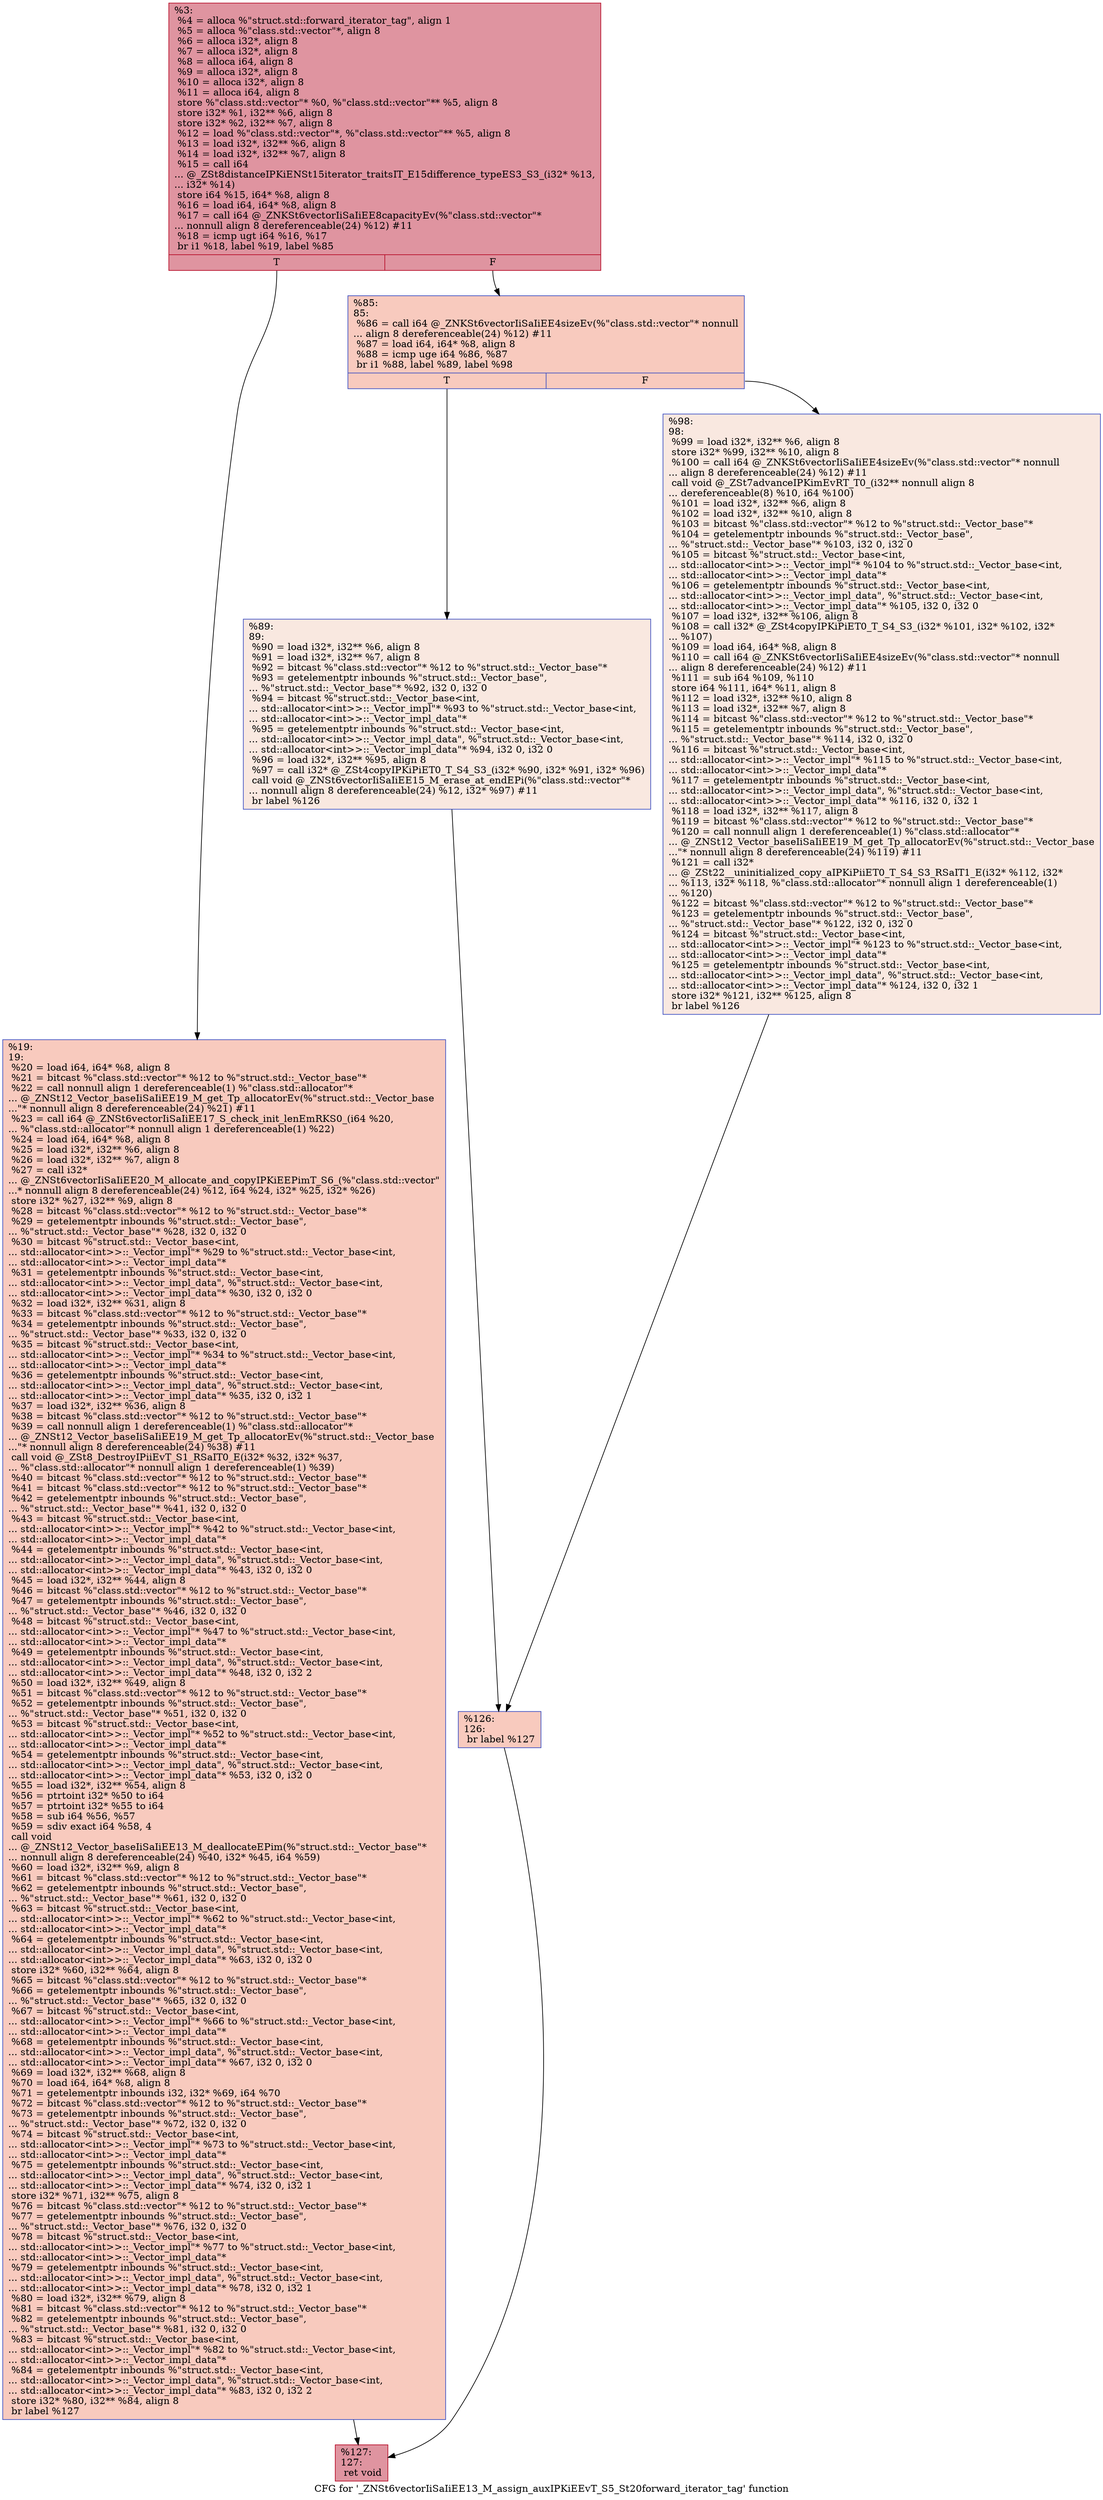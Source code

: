 digraph "CFG for '_ZNSt6vectorIiSaIiEE13_M_assign_auxIPKiEEvT_S5_St20forward_iterator_tag' function" {
	label="CFG for '_ZNSt6vectorIiSaIiEE13_M_assign_auxIPKiEEvT_S5_St20forward_iterator_tag' function";

	Node0x5617d7828e20 [shape=record,color="#b70d28ff", style=filled, fillcolor="#b70d2870",label="{%3:\l  %4 = alloca %\"struct.std::forward_iterator_tag\", align 1\l  %5 = alloca %\"class.std::vector\"*, align 8\l  %6 = alloca i32*, align 8\l  %7 = alloca i32*, align 8\l  %8 = alloca i64, align 8\l  %9 = alloca i32*, align 8\l  %10 = alloca i32*, align 8\l  %11 = alloca i64, align 8\l  store %\"class.std::vector\"* %0, %\"class.std::vector\"** %5, align 8\l  store i32* %1, i32** %6, align 8\l  store i32* %2, i32** %7, align 8\l  %12 = load %\"class.std::vector\"*, %\"class.std::vector\"** %5, align 8\l  %13 = load i32*, i32** %6, align 8\l  %14 = load i32*, i32** %7, align 8\l  %15 = call i64\l... @_ZSt8distanceIPKiENSt15iterator_traitsIT_E15difference_typeES3_S3_(i32* %13,\l... i32* %14)\l  store i64 %15, i64* %8, align 8\l  %16 = load i64, i64* %8, align 8\l  %17 = call i64 @_ZNKSt6vectorIiSaIiEE8capacityEv(%\"class.std::vector\"*\l... nonnull align 8 dereferenceable(24) %12) #11\l  %18 = icmp ugt i64 %16, %17\l  br i1 %18, label %19, label %85\l|{<s0>T|<s1>F}}"];
	Node0x5617d7828e20:s0 -> Node0x5617d782a330;
	Node0x5617d7828e20:s1 -> Node0x5617d782a380;
	Node0x5617d782a330 [shape=record,color="#3d50c3ff", style=filled, fillcolor="#ef886b70",label="{%19:\l19:                                               \l  %20 = load i64, i64* %8, align 8\l  %21 = bitcast %\"class.std::vector\"* %12 to %\"struct.std::_Vector_base\"*\l  %22 = call nonnull align 1 dereferenceable(1) %\"class.std::allocator\"*\l... @_ZNSt12_Vector_baseIiSaIiEE19_M_get_Tp_allocatorEv(%\"struct.std::_Vector_base\l...\"* nonnull align 8 dereferenceable(24) %21) #11\l  %23 = call i64 @_ZNSt6vectorIiSaIiEE17_S_check_init_lenEmRKS0_(i64 %20,\l... %\"class.std::allocator\"* nonnull align 1 dereferenceable(1) %22)\l  %24 = load i64, i64* %8, align 8\l  %25 = load i32*, i32** %6, align 8\l  %26 = load i32*, i32** %7, align 8\l  %27 = call i32*\l... @_ZNSt6vectorIiSaIiEE20_M_allocate_and_copyIPKiEEPimT_S6_(%\"class.std::vector\"\l...* nonnull align 8 dereferenceable(24) %12, i64 %24, i32* %25, i32* %26)\l  store i32* %27, i32** %9, align 8\l  %28 = bitcast %\"class.std::vector\"* %12 to %\"struct.std::_Vector_base\"*\l  %29 = getelementptr inbounds %\"struct.std::_Vector_base\",\l... %\"struct.std::_Vector_base\"* %28, i32 0, i32 0\l  %30 = bitcast %\"struct.std::_Vector_base\<int,\l... std::allocator\<int\>\>::_Vector_impl\"* %29 to %\"struct.std::_Vector_base\<int,\l... std::allocator\<int\>\>::_Vector_impl_data\"*\l  %31 = getelementptr inbounds %\"struct.std::_Vector_base\<int,\l... std::allocator\<int\>\>::_Vector_impl_data\", %\"struct.std::_Vector_base\<int,\l... std::allocator\<int\>\>::_Vector_impl_data\"* %30, i32 0, i32 0\l  %32 = load i32*, i32** %31, align 8\l  %33 = bitcast %\"class.std::vector\"* %12 to %\"struct.std::_Vector_base\"*\l  %34 = getelementptr inbounds %\"struct.std::_Vector_base\",\l... %\"struct.std::_Vector_base\"* %33, i32 0, i32 0\l  %35 = bitcast %\"struct.std::_Vector_base\<int,\l... std::allocator\<int\>\>::_Vector_impl\"* %34 to %\"struct.std::_Vector_base\<int,\l... std::allocator\<int\>\>::_Vector_impl_data\"*\l  %36 = getelementptr inbounds %\"struct.std::_Vector_base\<int,\l... std::allocator\<int\>\>::_Vector_impl_data\", %\"struct.std::_Vector_base\<int,\l... std::allocator\<int\>\>::_Vector_impl_data\"* %35, i32 0, i32 1\l  %37 = load i32*, i32** %36, align 8\l  %38 = bitcast %\"class.std::vector\"* %12 to %\"struct.std::_Vector_base\"*\l  %39 = call nonnull align 1 dereferenceable(1) %\"class.std::allocator\"*\l... @_ZNSt12_Vector_baseIiSaIiEE19_M_get_Tp_allocatorEv(%\"struct.std::_Vector_base\l...\"* nonnull align 8 dereferenceable(24) %38) #11\l  call void @_ZSt8_DestroyIPiiEvT_S1_RSaIT0_E(i32* %32, i32* %37,\l... %\"class.std::allocator\"* nonnull align 1 dereferenceable(1) %39)\l  %40 = bitcast %\"class.std::vector\"* %12 to %\"struct.std::_Vector_base\"*\l  %41 = bitcast %\"class.std::vector\"* %12 to %\"struct.std::_Vector_base\"*\l  %42 = getelementptr inbounds %\"struct.std::_Vector_base\",\l... %\"struct.std::_Vector_base\"* %41, i32 0, i32 0\l  %43 = bitcast %\"struct.std::_Vector_base\<int,\l... std::allocator\<int\>\>::_Vector_impl\"* %42 to %\"struct.std::_Vector_base\<int,\l... std::allocator\<int\>\>::_Vector_impl_data\"*\l  %44 = getelementptr inbounds %\"struct.std::_Vector_base\<int,\l... std::allocator\<int\>\>::_Vector_impl_data\", %\"struct.std::_Vector_base\<int,\l... std::allocator\<int\>\>::_Vector_impl_data\"* %43, i32 0, i32 0\l  %45 = load i32*, i32** %44, align 8\l  %46 = bitcast %\"class.std::vector\"* %12 to %\"struct.std::_Vector_base\"*\l  %47 = getelementptr inbounds %\"struct.std::_Vector_base\",\l... %\"struct.std::_Vector_base\"* %46, i32 0, i32 0\l  %48 = bitcast %\"struct.std::_Vector_base\<int,\l... std::allocator\<int\>\>::_Vector_impl\"* %47 to %\"struct.std::_Vector_base\<int,\l... std::allocator\<int\>\>::_Vector_impl_data\"*\l  %49 = getelementptr inbounds %\"struct.std::_Vector_base\<int,\l... std::allocator\<int\>\>::_Vector_impl_data\", %\"struct.std::_Vector_base\<int,\l... std::allocator\<int\>\>::_Vector_impl_data\"* %48, i32 0, i32 2\l  %50 = load i32*, i32** %49, align 8\l  %51 = bitcast %\"class.std::vector\"* %12 to %\"struct.std::_Vector_base\"*\l  %52 = getelementptr inbounds %\"struct.std::_Vector_base\",\l... %\"struct.std::_Vector_base\"* %51, i32 0, i32 0\l  %53 = bitcast %\"struct.std::_Vector_base\<int,\l... std::allocator\<int\>\>::_Vector_impl\"* %52 to %\"struct.std::_Vector_base\<int,\l... std::allocator\<int\>\>::_Vector_impl_data\"*\l  %54 = getelementptr inbounds %\"struct.std::_Vector_base\<int,\l... std::allocator\<int\>\>::_Vector_impl_data\", %\"struct.std::_Vector_base\<int,\l... std::allocator\<int\>\>::_Vector_impl_data\"* %53, i32 0, i32 0\l  %55 = load i32*, i32** %54, align 8\l  %56 = ptrtoint i32* %50 to i64\l  %57 = ptrtoint i32* %55 to i64\l  %58 = sub i64 %56, %57\l  %59 = sdiv exact i64 %58, 4\l  call void\l... @_ZNSt12_Vector_baseIiSaIiEE13_M_deallocateEPim(%\"struct.std::_Vector_base\"*\l... nonnull align 8 dereferenceable(24) %40, i32* %45, i64 %59)\l  %60 = load i32*, i32** %9, align 8\l  %61 = bitcast %\"class.std::vector\"* %12 to %\"struct.std::_Vector_base\"*\l  %62 = getelementptr inbounds %\"struct.std::_Vector_base\",\l... %\"struct.std::_Vector_base\"* %61, i32 0, i32 0\l  %63 = bitcast %\"struct.std::_Vector_base\<int,\l... std::allocator\<int\>\>::_Vector_impl\"* %62 to %\"struct.std::_Vector_base\<int,\l... std::allocator\<int\>\>::_Vector_impl_data\"*\l  %64 = getelementptr inbounds %\"struct.std::_Vector_base\<int,\l... std::allocator\<int\>\>::_Vector_impl_data\", %\"struct.std::_Vector_base\<int,\l... std::allocator\<int\>\>::_Vector_impl_data\"* %63, i32 0, i32 0\l  store i32* %60, i32** %64, align 8\l  %65 = bitcast %\"class.std::vector\"* %12 to %\"struct.std::_Vector_base\"*\l  %66 = getelementptr inbounds %\"struct.std::_Vector_base\",\l... %\"struct.std::_Vector_base\"* %65, i32 0, i32 0\l  %67 = bitcast %\"struct.std::_Vector_base\<int,\l... std::allocator\<int\>\>::_Vector_impl\"* %66 to %\"struct.std::_Vector_base\<int,\l... std::allocator\<int\>\>::_Vector_impl_data\"*\l  %68 = getelementptr inbounds %\"struct.std::_Vector_base\<int,\l... std::allocator\<int\>\>::_Vector_impl_data\", %\"struct.std::_Vector_base\<int,\l... std::allocator\<int\>\>::_Vector_impl_data\"* %67, i32 0, i32 0\l  %69 = load i32*, i32** %68, align 8\l  %70 = load i64, i64* %8, align 8\l  %71 = getelementptr inbounds i32, i32* %69, i64 %70\l  %72 = bitcast %\"class.std::vector\"* %12 to %\"struct.std::_Vector_base\"*\l  %73 = getelementptr inbounds %\"struct.std::_Vector_base\",\l... %\"struct.std::_Vector_base\"* %72, i32 0, i32 0\l  %74 = bitcast %\"struct.std::_Vector_base\<int,\l... std::allocator\<int\>\>::_Vector_impl\"* %73 to %\"struct.std::_Vector_base\<int,\l... std::allocator\<int\>\>::_Vector_impl_data\"*\l  %75 = getelementptr inbounds %\"struct.std::_Vector_base\<int,\l... std::allocator\<int\>\>::_Vector_impl_data\", %\"struct.std::_Vector_base\<int,\l... std::allocator\<int\>\>::_Vector_impl_data\"* %74, i32 0, i32 1\l  store i32* %71, i32** %75, align 8\l  %76 = bitcast %\"class.std::vector\"* %12 to %\"struct.std::_Vector_base\"*\l  %77 = getelementptr inbounds %\"struct.std::_Vector_base\",\l... %\"struct.std::_Vector_base\"* %76, i32 0, i32 0\l  %78 = bitcast %\"struct.std::_Vector_base\<int,\l... std::allocator\<int\>\>::_Vector_impl\"* %77 to %\"struct.std::_Vector_base\<int,\l... std::allocator\<int\>\>::_Vector_impl_data\"*\l  %79 = getelementptr inbounds %\"struct.std::_Vector_base\<int,\l... std::allocator\<int\>\>::_Vector_impl_data\", %\"struct.std::_Vector_base\<int,\l... std::allocator\<int\>\>::_Vector_impl_data\"* %78, i32 0, i32 1\l  %80 = load i32*, i32** %79, align 8\l  %81 = bitcast %\"class.std::vector\"* %12 to %\"struct.std::_Vector_base\"*\l  %82 = getelementptr inbounds %\"struct.std::_Vector_base\",\l... %\"struct.std::_Vector_base\"* %81, i32 0, i32 0\l  %83 = bitcast %\"struct.std::_Vector_base\<int,\l... std::allocator\<int\>\>::_Vector_impl\"* %82 to %\"struct.std::_Vector_base\<int,\l... std::allocator\<int\>\>::_Vector_impl_data\"*\l  %84 = getelementptr inbounds %\"struct.std::_Vector_base\<int,\l... std::allocator\<int\>\>::_Vector_impl_data\", %\"struct.std::_Vector_base\<int,\l... std::allocator\<int\>\>::_Vector_impl_data\"* %83, i32 0, i32 2\l  store i32* %80, i32** %84, align 8\l  br label %127\l}"];
	Node0x5617d782a330 -> Node0x5617d782cfc0;
	Node0x5617d782a380 [shape=record,color="#3d50c3ff", style=filled, fillcolor="#ef886b70",label="{%85:\l85:                                               \l  %86 = call i64 @_ZNKSt6vectorIiSaIiEE4sizeEv(%\"class.std::vector\"* nonnull\l... align 8 dereferenceable(24) %12) #11\l  %87 = load i64, i64* %8, align 8\l  %88 = icmp uge i64 %86, %87\l  br i1 %88, label %89, label %98\l|{<s0>T|<s1>F}}"];
	Node0x5617d782a380:s0 -> Node0x5617d782d270;
	Node0x5617d782a380:s1 -> Node0x5617d782d2c0;
	Node0x5617d782d270 [shape=record,color="#3d50c3ff", style=filled, fillcolor="#f1ccb870",label="{%89:\l89:                                               \l  %90 = load i32*, i32** %6, align 8\l  %91 = load i32*, i32** %7, align 8\l  %92 = bitcast %\"class.std::vector\"* %12 to %\"struct.std::_Vector_base\"*\l  %93 = getelementptr inbounds %\"struct.std::_Vector_base\",\l... %\"struct.std::_Vector_base\"* %92, i32 0, i32 0\l  %94 = bitcast %\"struct.std::_Vector_base\<int,\l... std::allocator\<int\>\>::_Vector_impl\"* %93 to %\"struct.std::_Vector_base\<int,\l... std::allocator\<int\>\>::_Vector_impl_data\"*\l  %95 = getelementptr inbounds %\"struct.std::_Vector_base\<int,\l... std::allocator\<int\>\>::_Vector_impl_data\", %\"struct.std::_Vector_base\<int,\l... std::allocator\<int\>\>::_Vector_impl_data\"* %94, i32 0, i32 0\l  %96 = load i32*, i32** %95, align 8\l  %97 = call i32* @_ZSt4copyIPKiPiET0_T_S4_S3_(i32* %90, i32* %91, i32* %96)\l  call void @_ZNSt6vectorIiSaIiEE15_M_erase_at_endEPi(%\"class.std::vector\"*\l... nonnull align 8 dereferenceable(24) %12, i32* %97) #11\l  br label %126\l}"];
	Node0x5617d782d270 -> Node0x5617d782db60;
	Node0x5617d782d2c0 [shape=record,color="#3d50c3ff", style=filled, fillcolor="#f1ccb870",label="{%98:\l98:                                               \l  %99 = load i32*, i32** %6, align 8\l  store i32* %99, i32** %10, align 8\l  %100 = call i64 @_ZNKSt6vectorIiSaIiEE4sizeEv(%\"class.std::vector\"* nonnull\l... align 8 dereferenceable(24) %12) #11\l  call void @_ZSt7advanceIPKimEvRT_T0_(i32** nonnull align 8\l... dereferenceable(8) %10, i64 %100)\l  %101 = load i32*, i32** %6, align 8\l  %102 = load i32*, i32** %10, align 8\l  %103 = bitcast %\"class.std::vector\"* %12 to %\"struct.std::_Vector_base\"*\l  %104 = getelementptr inbounds %\"struct.std::_Vector_base\",\l... %\"struct.std::_Vector_base\"* %103, i32 0, i32 0\l  %105 = bitcast %\"struct.std::_Vector_base\<int,\l... std::allocator\<int\>\>::_Vector_impl\"* %104 to %\"struct.std::_Vector_base\<int,\l... std::allocator\<int\>\>::_Vector_impl_data\"*\l  %106 = getelementptr inbounds %\"struct.std::_Vector_base\<int,\l... std::allocator\<int\>\>::_Vector_impl_data\", %\"struct.std::_Vector_base\<int,\l... std::allocator\<int\>\>::_Vector_impl_data\"* %105, i32 0, i32 0\l  %107 = load i32*, i32** %106, align 8\l  %108 = call i32* @_ZSt4copyIPKiPiET0_T_S4_S3_(i32* %101, i32* %102, i32*\l... %107)\l  %109 = load i64, i64* %8, align 8\l  %110 = call i64 @_ZNKSt6vectorIiSaIiEE4sizeEv(%\"class.std::vector\"* nonnull\l... align 8 dereferenceable(24) %12) #11\l  %111 = sub i64 %109, %110\l  store i64 %111, i64* %11, align 8\l  %112 = load i32*, i32** %10, align 8\l  %113 = load i32*, i32** %7, align 8\l  %114 = bitcast %\"class.std::vector\"* %12 to %\"struct.std::_Vector_base\"*\l  %115 = getelementptr inbounds %\"struct.std::_Vector_base\",\l... %\"struct.std::_Vector_base\"* %114, i32 0, i32 0\l  %116 = bitcast %\"struct.std::_Vector_base\<int,\l... std::allocator\<int\>\>::_Vector_impl\"* %115 to %\"struct.std::_Vector_base\<int,\l... std::allocator\<int\>\>::_Vector_impl_data\"*\l  %117 = getelementptr inbounds %\"struct.std::_Vector_base\<int,\l... std::allocator\<int\>\>::_Vector_impl_data\", %\"struct.std::_Vector_base\<int,\l... std::allocator\<int\>\>::_Vector_impl_data\"* %116, i32 0, i32 1\l  %118 = load i32*, i32** %117, align 8\l  %119 = bitcast %\"class.std::vector\"* %12 to %\"struct.std::_Vector_base\"*\l  %120 = call nonnull align 1 dereferenceable(1) %\"class.std::allocator\"*\l... @_ZNSt12_Vector_baseIiSaIiEE19_M_get_Tp_allocatorEv(%\"struct.std::_Vector_base\l...\"* nonnull align 8 dereferenceable(24) %119) #11\l  %121 = call i32*\l... @_ZSt22__uninitialized_copy_aIPKiPiiET0_T_S4_S3_RSaIT1_E(i32* %112, i32*\l... %113, i32* %118, %\"class.std::allocator\"* nonnull align 1 dereferenceable(1)\l... %120)\l  %122 = bitcast %\"class.std::vector\"* %12 to %\"struct.std::_Vector_base\"*\l  %123 = getelementptr inbounds %\"struct.std::_Vector_base\",\l... %\"struct.std::_Vector_base\"* %122, i32 0, i32 0\l  %124 = bitcast %\"struct.std::_Vector_base\<int,\l... std::allocator\<int\>\>::_Vector_impl\"* %123 to %\"struct.std::_Vector_base\<int,\l... std::allocator\<int\>\>::_Vector_impl_data\"*\l  %125 = getelementptr inbounds %\"struct.std::_Vector_base\<int,\l... std::allocator\<int\>\>::_Vector_impl_data\", %\"struct.std::_Vector_base\<int,\l... std::allocator\<int\>\>::_Vector_impl_data\"* %124, i32 0, i32 1\l  store i32* %121, i32** %125, align 8\l  br label %126\l}"];
	Node0x5617d782d2c0 -> Node0x5617d782db60;
	Node0x5617d782db60 [shape=record,color="#3d50c3ff", style=filled, fillcolor="#ef886b70",label="{%126:\l126:                                              \l  br label %127\l}"];
	Node0x5617d782db60 -> Node0x5617d782cfc0;
	Node0x5617d782cfc0 [shape=record,color="#b70d28ff", style=filled, fillcolor="#b70d2870",label="{%127:\l127:                                              \l  ret void\l}"];
}
